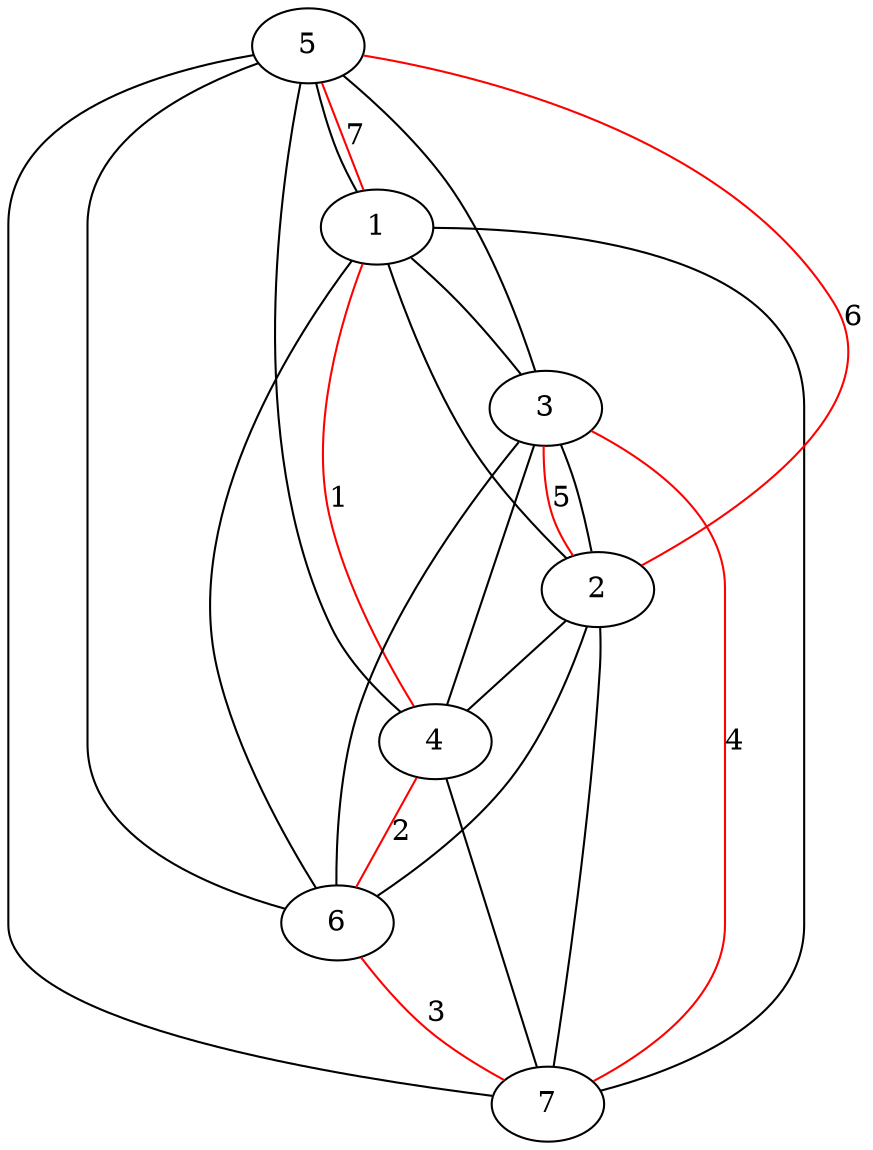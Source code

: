 graph G{
5--6[color=black]
5--7[color=black]
5--1[color=red,label=7]
2--5[color=red,label=6]
2--4[color=black]
2--6[color=black]
2--7[color=black]
2--3[color=black]
4--5[color=black]
4--6[color=red,label=2]
4--7[color=black]
3--5[color=black]
3--2[color=red,label=5]
3--6[color=black]
3--7[color=red,label=4]
3--4[color=black]
1--5[color=black]
1--2[color=black]
1--7[color=black]
1--3[color=black]
1--4[color=red,label=1]
1--6[color=black]
6--7[color=red,label=3]
}